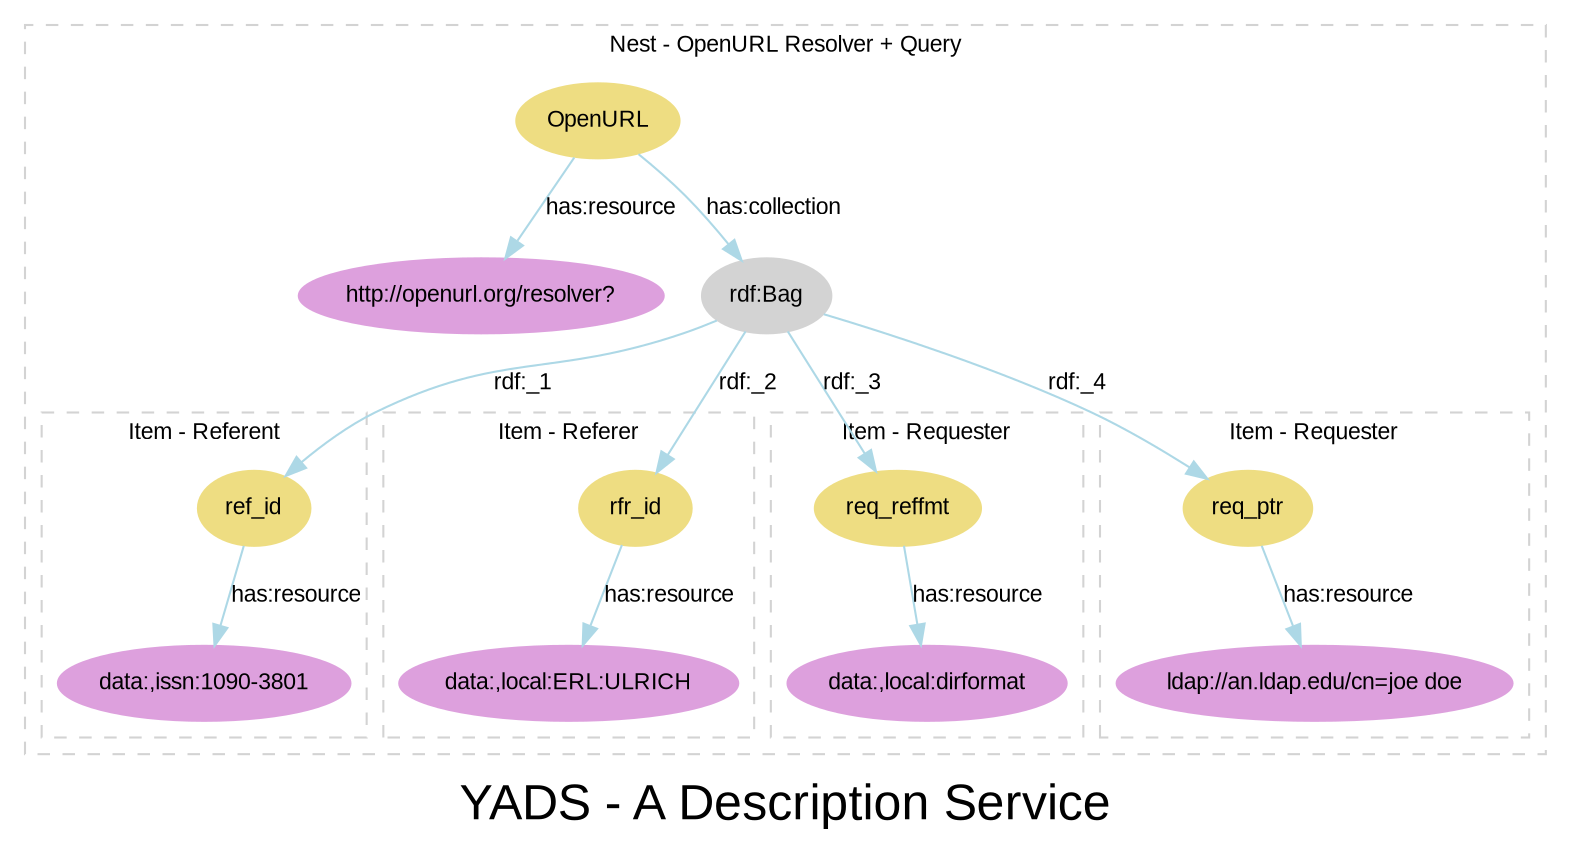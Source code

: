 
digraph yads { 

graph [
  fontname=arial, fontsize=24
  label="YADS - A Description Service"
];
node [
  fontname=arial, fontsize=11, fontcolor=black,
  style=filled, color=cornflowerblue,
];
edge [
  fontname=arial, fontsize=11, fontcolor=black,
  style=filled, color=lightblue,
];
rankdir=TB;

subgraph cluster_1 {

  style=dashed; color=lightgrey;
  fontname=arial; fontsize=11;
  fontcolor="black"; label="Nest - OpenURL Resolver + Query";

  ":_1" [label="OpenURL", color=lightgoldenrod];
  ":_1" -> "http://openurl.org/resolver?" [label="has:resource", URL="http://www2.elsevier.co.uk/~tony/1014/yads-schema-2002-04-03#resource"];
  ":_1" -> ":_2" [label="has:collection", URL="http://www2.elsevier.co.uk/~tony/1014/yads-schema-2002-04-03#collection"];
  ":_2" [label="rdf:Bag", color=lightgrey];

  "http://openurl.org/resolver?" [color=plum, URL="http://openurl.org/resolver?"];
  ":_2" [label="rdf:Bag", color=lightgrey, URL="http://www.w3.org/1999/02/22-rdf-syntax-ns#Bag"];
  ":_2" -> ":_3" [label="rdf:_1", URL="http://www.w3.org/1999/02/22-rdf-syntax-ns#_1"];
":_3" [label="isa:Item"]
  ":_2" -> ":_4" [label="rdf:_2", URL="http://www.w3.org/1999/02/22-rdf-syntax-ns#_2"];
":_4" [label="isa:Item"]
  ":_2" -> ":_5" [label="rdf:_3", URL="http://www.w3.org/1999/02/22-rdf-syntax-ns#_3"];
":_5" [label="isa:Item"]
  ":_2" -> ":_6" [label="rdf:_4", URL="http://www.w3.org/1999/02/22-rdf-syntax-ns#_4"];
":_6" [label="isa:Item"]

subgraph cluster_3 {

  style=dashed; color=lightgrey;
  fontname=arial; fontsize=11;
  fontcolor="black"; label="Item - Referent";

  ":_3" [label="ref_id", color=lightgoldenrod];
  ":_3" -> "data:,issn:1090-3801" [label="has:resource", URL="http://www2.elsevier.co.uk/~tony/1014/yads-schema-2002-04-03#resource"];

  "data:,issn:1090-3801" [color=plum, URL="data:,issn:1090-3801"];
}

subgraph cluster_4 {

  style=dashed; color=lightgrey;
  fontname=arial; fontsize=11;
  fontcolor="black"; label="Item - Referer";

  ":_4" [label="rfr_id", color=lightgoldenrod];
  ":_4" -> "data:,local:ERL:ULRICH" [label="has:resource", URL="http://www2.elsevier.co.uk/~tony/1014/yads-schema-2002-04-03#resource"];

  "data:,local:ERL:ULRICH" [color=plum, URL="data:,local:ERL:ULRICH"];
}

subgraph cluster_5 {

  style=dashed; color=lightgrey;
  fontname=arial; fontsize=11;
  fontcolor="black"; label="Item - Requester";

  ":_5" [label="req_reffmt", color=lightgoldenrod];
  ":_5" -> "data:,local:dirformat" [label="has:resource", URL="http://www2.elsevier.co.uk/~tony/1014/yads-schema-2002-04-03#resource"];

  "data:,local:dirformat" [color=plum, URL="data:,local:dirformat"];
}

subgraph cluster_6 {

  style=dashed; color=lightgrey;
  fontname=arial; fontsize=11;
  fontcolor="black"; label="Item - Requester";

  ":_6" [label="req_ptr", color=lightgoldenrod];
  ":_6" -> "ldap://an.ldap.edu/cn=joe doe" [label="has:resource", URL="http://www2.elsevier.co.uk/~tony/1014/yads-schema-2002-04-03#resource"];

  "ldap://an.ldap.edu/cn=joe doe" [color=plum, URL="ldap://an.ldap.edu/cn=joe doe"];
}

}

}

